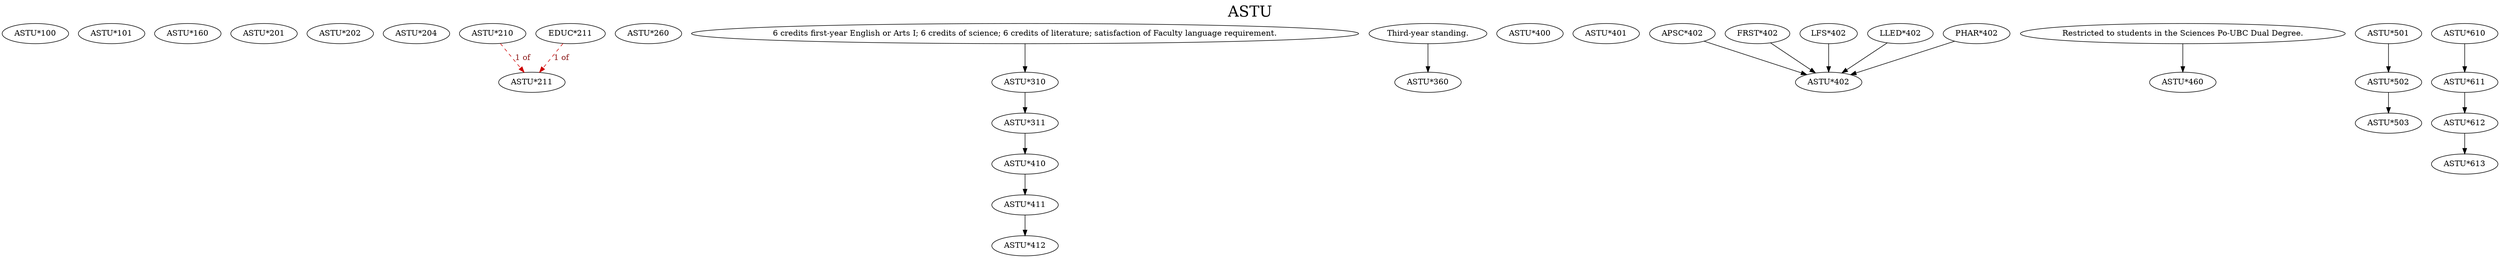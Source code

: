 digraph ASTU {
labelloc = "t";
label = "ASTU"
fontsize = 27;
"ASTU*100"
"ASTU*101"
"ASTU*160"
"ASTU*201"
"ASTU*202"
"ASTU*204"
"ASTU*210"
"ASTU*210" -> "ASTU*211" [style=dashed] [label="1 of", fontcolor=firebrick4] [color=red3]
"EDUC*211" -> "ASTU*211" [style=dashed] [label="1 of", fontcolor=firebrick4] [color=red3]
"ASTU*260"
"6 credits first-year English or Arts I; 6 credits of science; 6 credits of literature; satisfaction of Faculty language requirement." -> "ASTU*310" [style=solid]
"ASTU*310" -> "ASTU*311" [style=solid]
"Third-year standing." -> "ASTU*360" [style=solid]
"ASTU*400"
"ASTU*401"
"APSC*402" -> "ASTU*402" [style=solid]
"FRST*402" -> "ASTU*402" [style=solid]
"LFS*402" -> "ASTU*402" [style=solid]
"LLED*402" -> "ASTU*402" [style=solid]
"PHAR*402" -> "ASTU*402" [style=solid]
"ASTU*311" -> "ASTU*410" [style=solid]
"ASTU*410" -> "ASTU*411" [style=solid]
"ASTU*411" -> "ASTU*412" [style=solid]
"Restricted to students in the Sciences Po-UBC Dual Degree." -> "ASTU*460" [style=solid]
"ASTU*501"
"ASTU*501" -> "ASTU*502" [style=solid]
"ASTU*502" -> "ASTU*503" [style=solid]
"ASTU*610"
"ASTU*610" -> "ASTU*611" [style=solid]
"ASTU*611" -> "ASTU*612" [style=solid]
"ASTU*612" -> "ASTU*613" [style=solid]
}
